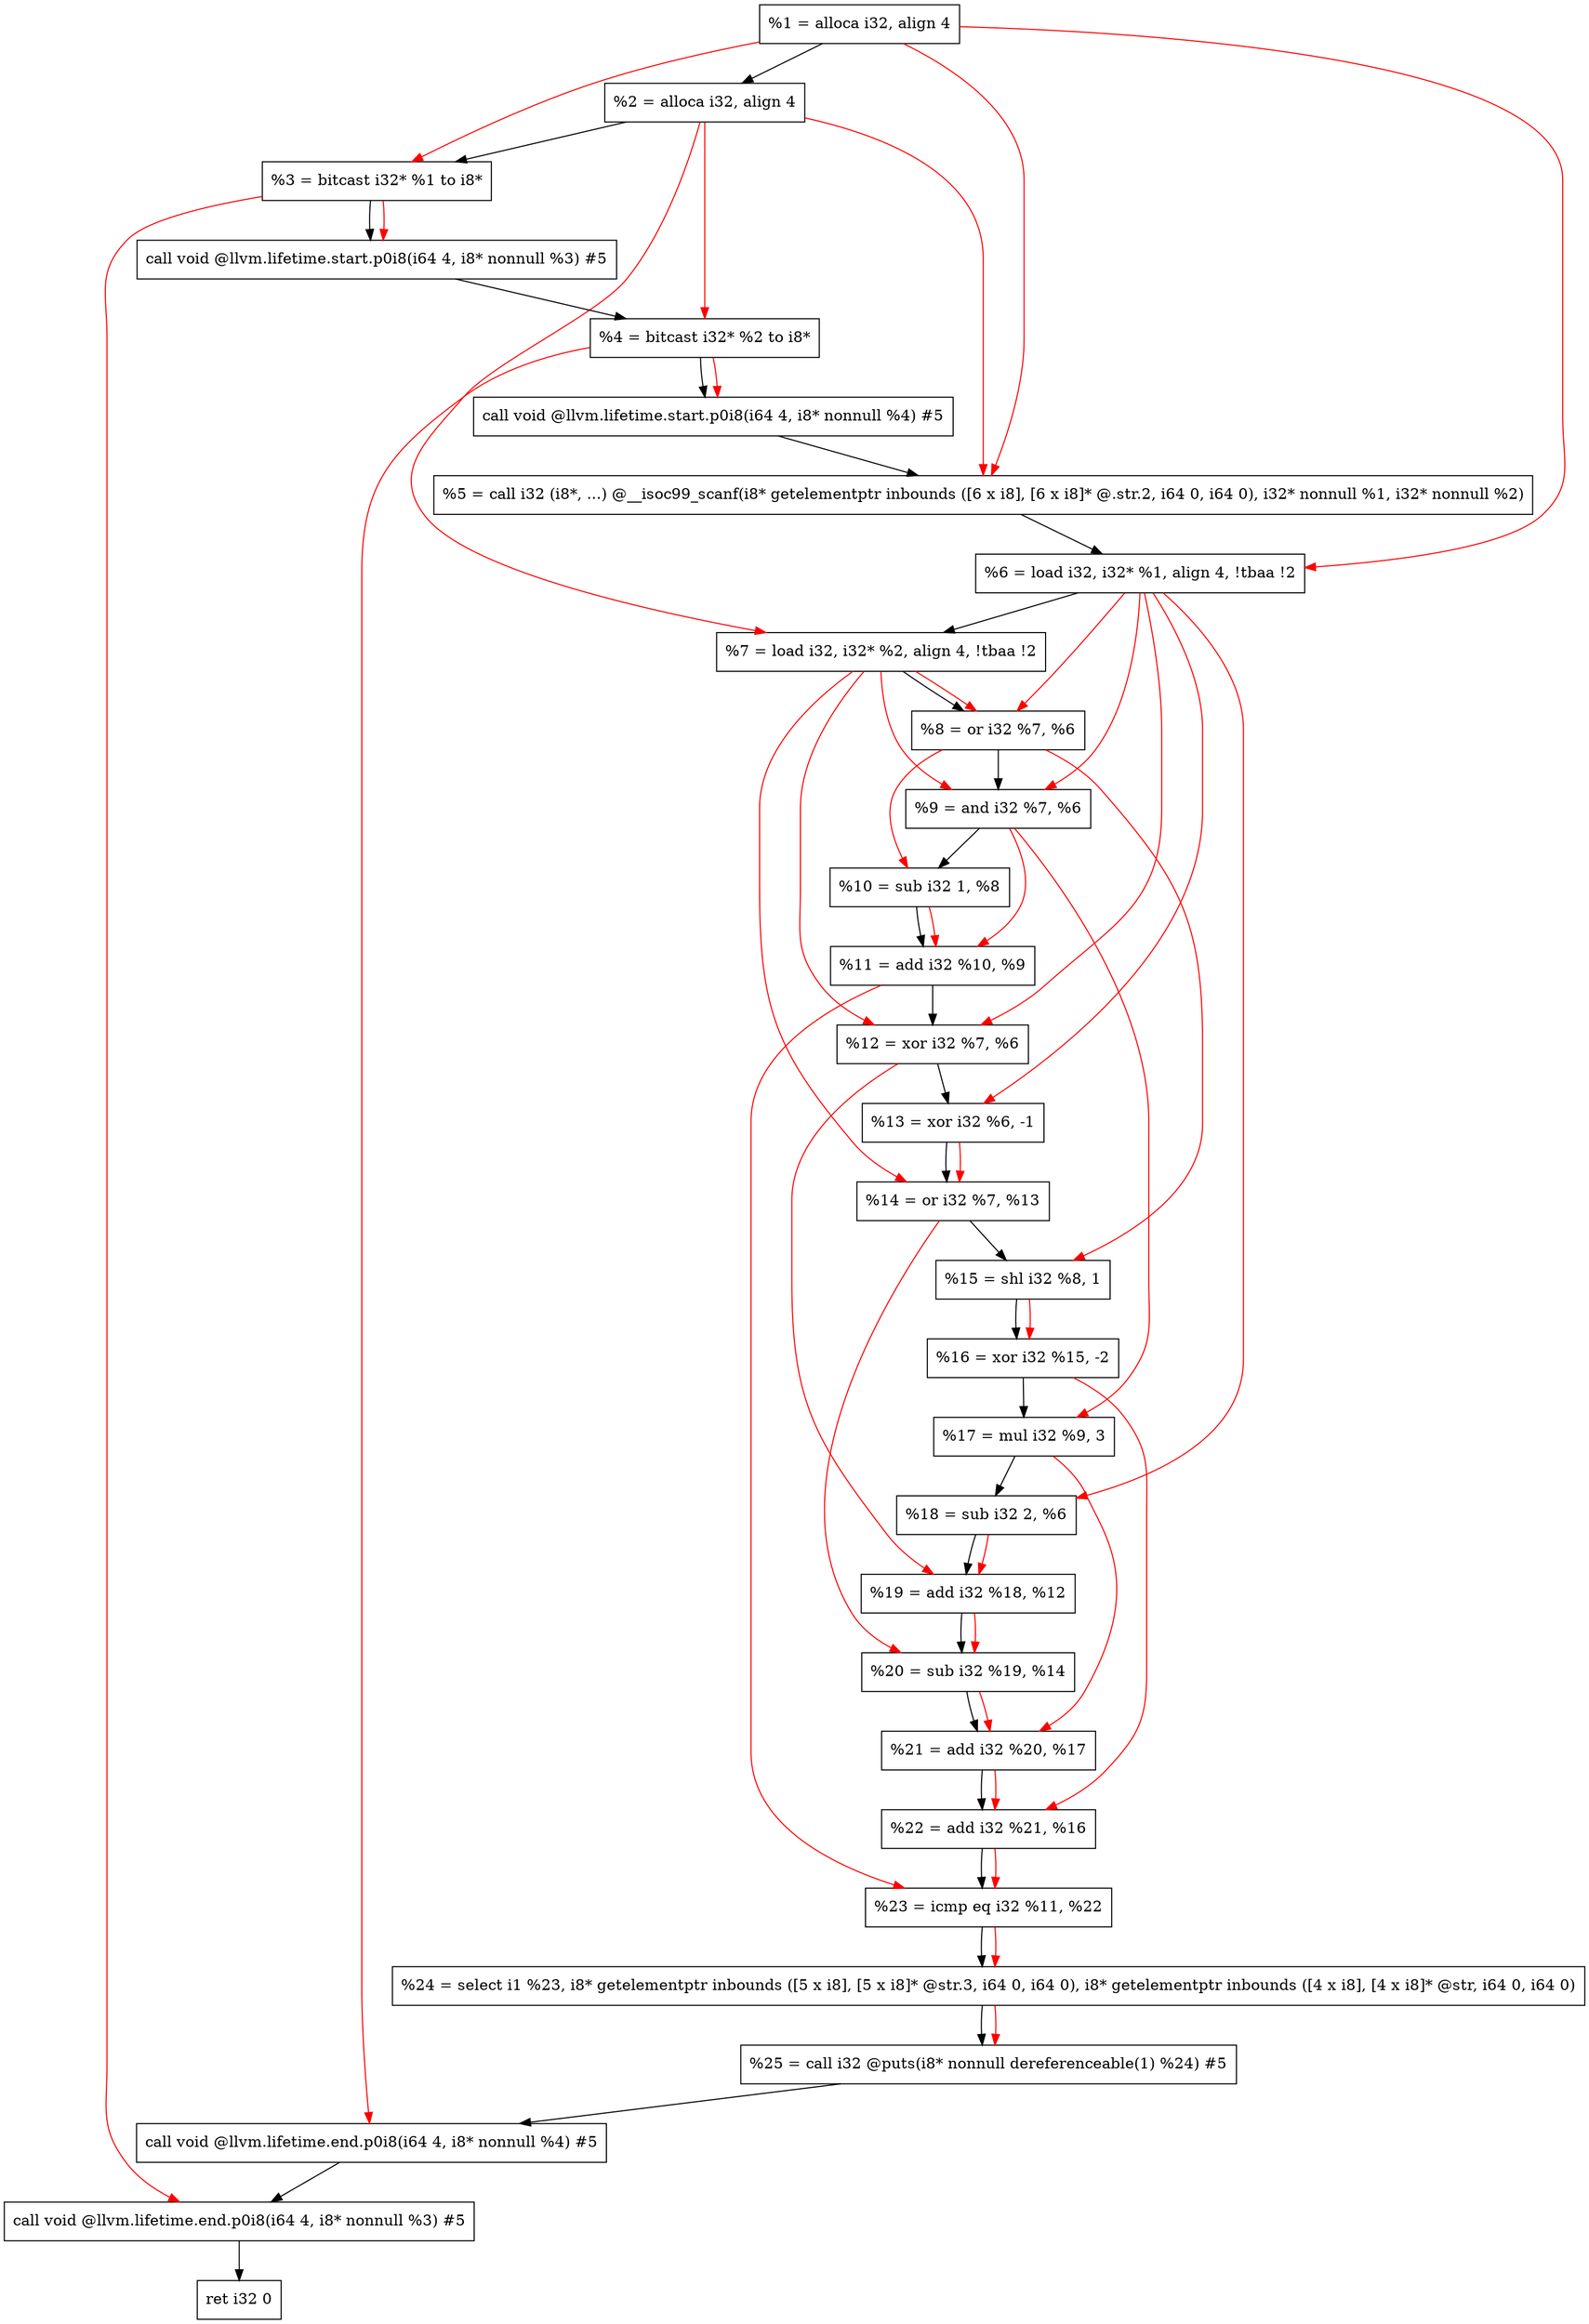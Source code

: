 digraph "DFG for'main' function" {
	Node0xa77828[shape=record, label="  %1 = alloca i32, align 4"];
	Node0xa778a8[shape=record, label="  %2 = alloca i32, align 4"];
	Node0xa77938[shape=record, label="  %3 = bitcast i32* %1 to i8*"];
	Node0xa77d98[shape=record, label="  call void @llvm.lifetime.start.p0i8(i64 4, i8* nonnull %3) #5"];
	Node0xa77e78[shape=record, label="  %4 = bitcast i32* %2 to i8*"];
	Node0xa77f98[shape=record, label="  call void @llvm.lifetime.start.p0i8(i64 4, i8* nonnull %4) #5"];
	Node0xa781d0[shape=record, label="  %5 = call i32 (i8*, ...) @__isoc99_scanf(i8* getelementptr inbounds ([6 x i8], [6 x i8]* @.str.2, i64 0, i64 0), i32* nonnull %1, i32* nonnull %2)"];
	Node0xa78288[shape=record, label="  %6 = load i32, i32* %1, align 4, !tbaa !2"];
	Node0xa791f8[shape=record, label="  %7 = load i32, i32* %2, align 4, !tbaa !2"];
	Node0xa79880[shape=record, label="  %8 = or i32 %7, %6"];
	Node0xa798f0[shape=record, label="  %9 = and i32 %7, %6"];
	Node0xa79960[shape=record, label="  %10 = sub i32 1, %8"];
	Node0xa799d0[shape=record, label="  %11 = add i32 %10, %9"];
	Node0xa79a40[shape=record, label="  %12 = xor i32 %7, %6"];
	Node0xa79ab0[shape=record, label="  %13 = xor i32 %6, -1"];
	Node0xa79b20[shape=record, label="  %14 = or i32 %7, %13"];
	Node0xa79b90[shape=record, label="  %15 = shl i32 %8, 1"];
	Node0xa79c00[shape=record, label="  %16 = xor i32 %15, -2"];
	Node0xa79c70[shape=record, label="  %17 = mul i32 %9, 3"];
	Node0xa79ce0[shape=record, label="  %18 = sub i32 2, %6"];
	Node0xa79d50[shape=record, label="  %19 = add i32 %18, %12"];
	Node0xa79dc0[shape=record, label="  %20 = sub i32 %19, %14"];
	Node0xa79e30[shape=record, label="  %21 = add i32 %20, %17"];
	Node0xa79ea0[shape=record, label="  %22 = add i32 %21, %16"];
	Node0xa79f10[shape=record, label="  %23 = icmp eq i32 %11, %22"];
	Node0xa189d8[shape=record, label="  %24 = select i1 %23, i8* getelementptr inbounds ([5 x i8], [5 x i8]* @str.3, i64 0, i64 0), i8* getelementptr inbounds ([4 x i8], [4 x i8]* @str, i64 0, i64 0)"];
	Node0xa79fa0[shape=record, label="  %25 = call i32 @puts(i8* nonnull dereferenceable(1) %24) #5"];
	Node0xa7a1f8[shape=record, label="  call void @llvm.lifetime.end.p0i8(i64 4, i8* nonnull %4) #5"];
	Node0xa7a358[shape=record, label="  call void @llvm.lifetime.end.p0i8(i64 4, i8* nonnull %3) #5"];
	Node0xa7a418[shape=record, label="  ret i32 0"];
	Node0xa77828 -> Node0xa778a8;
	Node0xa778a8 -> Node0xa77938;
	Node0xa77938 -> Node0xa77d98;
	Node0xa77d98 -> Node0xa77e78;
	Node0xa77e78 -> Node0xa77f98;
	Node0xa77f98 -> Node0xa781d0;
	Node0xa781d0 -> Node0xa78288;
	Node0xa78288 -> Node0xa791f8;
	Node0xa791f8 -> Node0xa79880;
	Node0xa79880 -> Node0xa798f0;
	Node0xa798f0 -> Node0xa79960;
	Node0xa79960 -> Node0xa799d0;
	Node0xa799d0 -> Node0xa79a40;
	Node0xa79a40 -> Node0xa79ab0;
	Node0xa79ab0 -> Node0xa79b20;
	Node0xa79b20 -> Node0xa79b90;
	Node0xa79b90 -> Node0xa79c00;
	Node0xa79c00 -> Node0xa79c70;
	Node0xa79c70 -> Node0xa79ce0;
	Node0xa79ce0 -> Node0xa79d50;
	Node0xa79d50 -> Node0xa79dc0;
	Node0xa79dc0 -> Node0xa79e30;
	Node0xa79e30 -> Node0xa79ea0;
	Node0xa79ea0 -> Node0xa79f10;
	Node0xa79f10 -> Node0xa189d8;
	Node0xa189d8 -> Node0xa79fa0;
	Node0xa79fa0 -> Node0xa7a1f8;
	Node0xa7a1f8 -> Node0xa7a358;
	Node0xa7a358 -> Node0xa7a418;
edge [color=red]
	Node0xa77828 -> Node0xa77938;
	Node0xa77938 -> Node0xa77d98;
	Node0xa778a8 -> Node0xa77e78;
	Node0xa77e78 -> Node0xa77f98;
	Node0xa77828 -> Node0xa781d0;
	Node0xa778a8 -> Node0xa781d0;
	Node0xa77828 -> Node0xa78288;
	Node0xa778a8 -> Node0xa791f8;
	Node0xa791f8 -> Node0xa79880;
	Node0xa78288 -> Node0xa79880;
	Node0xa791f8 -> Node0xa798f0;
	Node0xa78288 -> Node0xa798f0;
	Node0xa79880 -> Node0xa79960;
	Node0xa79960 -> Node0xa799d0;
	Node0xa798f0 -> Node0xa799d0;
	Node0xa791f8 -> Node0xa79a40;
	Node0xa78288 -> Node0xa79a40;
	Node0xa78288 -> Node0xa79ab0;
	Node0xa791f8 -> Node0xa79b20;
	Node0xa79ab0 -> Node0xa79b20;
	Node0xa79880 -> Node0xa79b90;
	Node0xa79b90 -> Node0xa79c00;
	Node0xa798f0 -> Node0xa79c70;
	Node0xa78288 -> Node0xa79ce0;
	Node0xa79ce0 -> Node0xa79d50;
	Node0xa79a40 -> Node0xa79d50;
	Node0xa79d50 -> Node0xa79dc0;
	Node0xa79b20 -> Node0xa79dc0;
	Node0xa79dc0 -> Node0xa79e30;
	Node0xa79c70 -> Node0xa79e30;
	Node0xa79e30 -> Node0xa79ea0;
	Node0xa79c00 -> Node0xa79ea0;
	Node0xa799d0 -> Node0xa79f10;
	Node0xa79ea0 -> Node0xa79f10;
	Node0xa79f10 -> Node0xa189d8;
	Node0xa189d8 -> Node0xa79fa0;
	Node0xa77e78 -> Node0xa7a1f8;
	Node0xa77938 -> Node0xa7a358;
}
